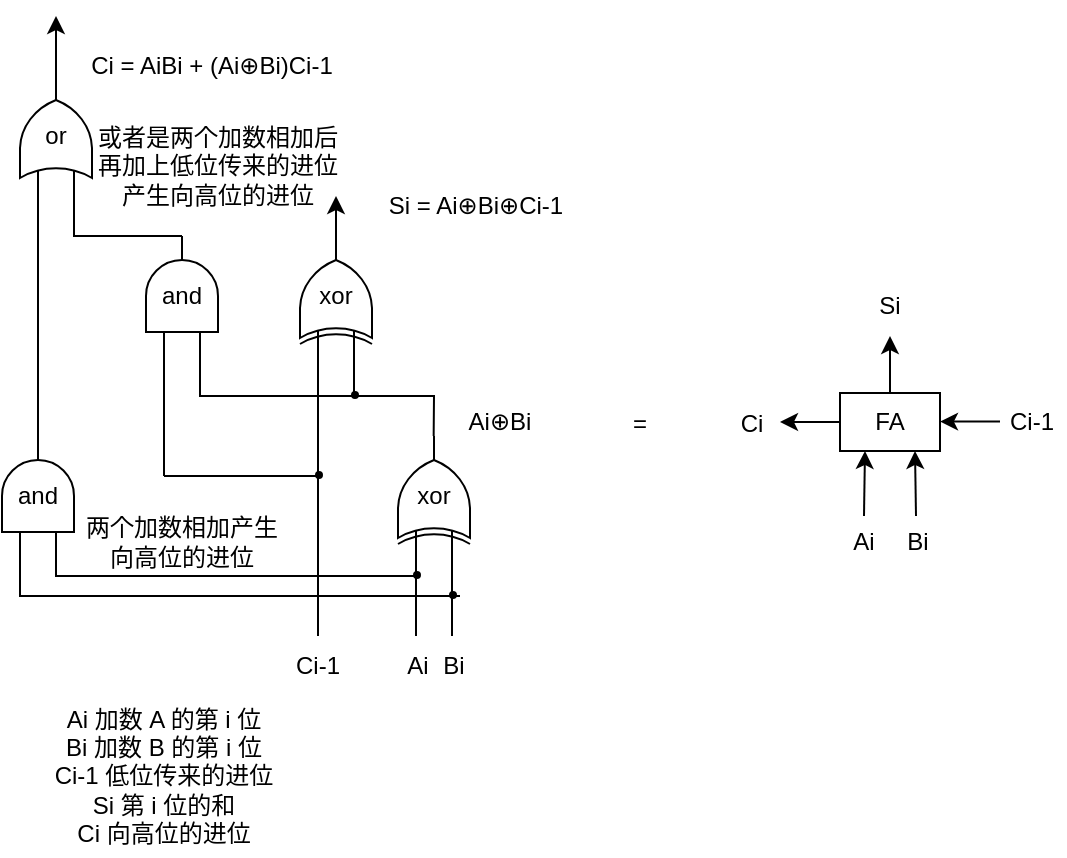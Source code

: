 <mxfile version="20.3.0" type="device"><diagram id="FZiAu3zYtkY4WjrwBZql" name="第 1 页"><mxGraphModel dx="748" dy="476" grid="1" gridSize="10" guides="1" tooltips="1" connect="1" arrows="1" fold="1" page="1" pageScale="1" pageWidth="827" pageHeight="1169" math="0" shadow="0"><root><mxCell id="0"/><mxCell id="1" parent="0"/><mxCell id="Z6BNyat2gUmRd1vpYZqg-9" value="" style="endArrow=none;html=1;rounded=0;" edge="1" parent="1"><mxGeometry width="50" height="50" relative="1" as="geometry"><mxPoint x="368" y="440" as="sourcePoint"/><mxPoint x="368" y="400" as="targetPoint"/></mxGeometry></mxCell><mxCell id="Z6BNyat2gUmRd1vpYZqg-11" value="" style="endArrow=none;html=1;rounded=0;" edge="1" parent="1"><mxGeometry width="50" height="50" relative="1" as="geometry"><mxPoint x="376.83" y="340" as="sourcePoint"/><mxPoint x="260" y="300" as="targetPoint"/><Array as="points"><mxPoint x="377" y="320"/><mxPoint x="260" y="320"/></Array></mxGeometry></mxCell><mxCell id="Z6BNyat2gUmRd1vpYZqg-14" value="" style="group" vertex="1" connectable="0" parent="1"><mxGeometry x="170" y="160" width="36" height="60" as="geometry"/></mxCell><mxCell id="Z6BNyat2gUmRd1vpYZqg-5" value="" style="verticalLabelPosition=bottom;shadow=0;dashed=0;align=center;html=1;verticalAlign=top;shape=mxgraph.electrical.logic_gates.logic_gate;operation=or;rotation=-90;" vertex="1" parent="Z6BNyat2gUmRd1vpYZqg-14"><mxGeometry x="-12" y="12" width="60" height="36" as="geometry"/></mxCell><mxCell id="Z6BNyat2gUmRd1vpYZqg-6" value="or" style="text;html=1;strokeColor=none;fillColor=none;align=center;verticalAlign=middle;whiteSpace=wrap;rounded=0;" vertex="1" parent="Z6BNyat2gUmRd1vpYZqg-14"><mxGeometry y="21" width="36" height="18" as="geometry"/></mxCell><mxCell id="Z6BNyat2gUmRd1vpYZqg-15" value="" style="group" vertex="1" connectable="0" parent="1"><mxGeometry x="310" y="240" width="36" height="60" as="geometry"/></mxCell><mxCell id="Z6BNyat2gUmRd1vpYZqg-16" value="" style="verticalLabelPosition=bottom;shadow=0;dashed=0;align=center;html=1;verticalAlign=top;shape=mxgraph.electrical.logic_gates.logic_gate;operation=xor;rotation=-90;" vertex="1" parent="Z6BNyat2gUmRd1vpYZqg-15"><mxGeometry x="-12" y="12" width="60" height="36" as="geometry"/></mxCell><mxCell id="Z6BNyat2gUmRd1vpYZqg-17" value="xor" style="text;html=1;strokeColor=none;fillColor=none;align=center;verticalAlign=middle;whiteSpace=wrap;rounded=0;" vertex="1" parent="Z6BNyat2gUmRd1vpYZqg-15"><mxGeometry y="21" width="36" height="18" as="geometry"/></mxCell><mxCell id="Z6BNyat2gUmRd1vpYZqg-18" value="" style="endArrow=none;html=1;rounded=0;" edge="1" parent="1"><mxGeometry width="50" height="50" relative="1" as="geometry"><mxPoint x="319" y="440" as="sourcePoint"/><mxPoint x="319" y="300" as="targetPoint"/></mxGeometry></mxCell><mxCell id="Z6BNyat2gUmRd1vpYZqg-19" value="" style="endArrow=none;html=1;rounded=0;" edge="1" parent="1"><mxGeometry width="50" height="50" relative="1" as="geometry"><mxPoint x="337" y="320" as="sourcePoint"/><mxPoint x="337" y="300" as="targetPoint"/></mxGeometry></mxCell><mxCell id="Z6BNyat2gUmRd1vpYZqg-20" value="" style="group" vertex="1" connectable="0" parent="1"><mxGeometry x="233" y="240" width="36" height="60" as="geometry"/></mxCell><mxCell id="Z6BNyat2gUmRd1vpYZqg-21" value="" style="verticalLabelPosition=bottom;shadow=0;dashed=0;align=center;html=1;verticalAlign=top;shape=mxgraph.electrical.logic_gates.logic_gate;operation=and;rotation=-90;" vertex="1" parent="Z6BNyat2gUmRd1vpYZqg-20"><mxGeometry x="-12" y="12" width="60" height="36" as="geometry"/></mxCell><mxCell id="Z6BNyat2gUmRd1vpYZqg-22" value="and" style="text;html=1;strokeColor=none;fillColor=none;align=center;verticalAlign=middle;whiteSpace=wrap;rounded=0;" vertex="1" parent="Z6BNyat2gUmRd1vpYZqg-20"><mxGeometry y="21" width="36" height="18" as="geometry"/></mxCell><mxCell id="Z6BNyat2gUmRd1vpYZqg-24" value="" style="group" vertex="1" connectable="0" parent="1"><mxGeometry x="359" y="340" width="36" height="60" as="geometry"/></mxCell><mxCell id="Z6BNyat2gUmRd1vpYZqg-25" value="" style="verticalLabelPosition=bottom;shadow=0;dashed=0;align=center;html=1;verticalAlign=top;shape=mxgraph.electrical.logic_gates.logic_gate;operation=xor;rotation=-90;" vertex="1" parent="Z6BNyat2gUmRd1vpYZqg-24"><mxGeometry x="-12" y="12" width="60" height="36" as="geometry"/></mxCell><mxCell id="Z6BNyat2gUmRd1vpYZqg-26" value="xor" style="text;html=1;strokeColor=none;fillColor=none;align=center;verticalAlign=middle;whiteSpace=wrap;rounded=0;" vertex="1" parent="Z6BNyat2gUmRd1vpYZqg-24"><mxGeometry y="21" width="36" height="18" as="geometry"/></mxCell><mxCell id="Z6BNyat2gUmRd1vpYZqg-27" value="" style="endArrow=none;html=1;rounded=0;" edge="1" parent="1"><mxGeometry width="50" height="50" relative="1" as="geometry"><mxPoint x="386" y="440" as="sourcePoint"/><mxPoint x="386" y="400" as="targetPoint"/></mxGeometry></mxCell><mxCell id="Z6BNyat2gUmRd1vpYZqg-29" value="" style="endArrow=none;html=1;rounded=0;" edge="1" parent="1"><mxGeometry width="50" height="50" relative="1" as="geometry"><mxPoint x="319" y="360" as="sourcePoint"/><mxPoint x="242" y="360" as="targetPoint"/></mxGeometry></mxCell><mxCell id="Z6BNyat2gUmRd1vpYZqg-30" value="" style="endArrow=none;html=1;rounded=0;entryX=0;entryY=0.25;entryDx=0;entryDy=0;entryPerimeter=0;" edge="1" parent="1" target="Z6BNyat2gUmRd1vpYZqg-21"><mxGeometry width="50" height="50" relative="1" as="geometry"><mxPoint x="242" y="360" as="sourcePoint"/><mxPoint x="290" y="310" as="targetPoint"/></mxGeometry></mxCell><mxCell id="Z6BNyat2gUmRd1vpYZqg-31" value="" style="endArrow=none;html=1;rounded=0;exitX=0;exitY=0.75;exitDx=0;exitDy=0;exitPerimeter=0;entryX=1;entryY=0.5;entryDx=0;entryDy=0;entryPerimeter=0;" edge="1" parent="1" source="Z6BNyat2gUmRd1vpYZqg-5" target="Z6BNyat2gUmRd1vpYZqg-21"><mxGeometry width="50" height="50" relative="1" as="geometry"><mxPoint x="230" y="260" as="sourcePoint"/><mxPoint x="280" y="210" as="targetPoint"/><Array as="points"><mxPoint x="197" y="240"/></Array></mxGeometry></mxCell><mxCell id="Z6BNyat2gUmRd1vpYZqg-32" value="" style="group" vertex="1" connectable="0" parent="1"><mxGeometry x="161" y="340" width="36" height="60" as="geometry"/></mxCell><mxCell id="Z6BNyat2gUmRd1vpYZqg-33" value="" style="verticalLabelPosition=bottom;shadow=0;dashed=0;align=center;html=1;verticalAlign=top;shape=mxgraph.electrical.logic_gates.logic_gate;operation=and;rotation=-90;" vertex="1" parent="Z6BNyat2gUmRd1vpYZqg-32"><mxGeometry x="-12" y="12" width="60" height="36" as="geometry"/></mxCell><mxCell id="Z6BNyat2gUmRd1vpYZqg-34" value="and" style="text;html=1;strokeColor=none;fillColor=none;align=center;verticalAlign=middle;whiteSpace=wrap;rounded=0;" vertex="1" parent="Z6BNyat2gUmRd1vpYZqg-32"><mxGeometry y="21" width="36" height="18" as="geometry"/></mxCell><mxCell id="Z6BNyat2gUmRd1vpYZqg-35" value="" style="endArrow=none;html=1;rounded=0;exitX=1;exitY=0.5;exitDx=0;exitDy=0;exitPerimeter=0;entryX=0;entryY=0.25;entryDx=0;entryDy=0;entryPerimeter=0;" edge="1" parent="1" source="Z6BNyat2gUmRd1vpYZqg-33" target="Z6BNyat2gUmRd1vpYZqg-5"><mxGeometry width="50" height="50" relative="1" as="geometry"><mxPoint x="230" y="360" as="sourcePoint"/><mxPoint x="280" y="310" as="targetPoint"/></mxGeometry></mxCell><mxCell id="Z6BNyat2gUmRd1vpYZqg-36" value="" style="endArrow=none;html=1;rounded=0;exitX=0;exitY=0.75;exitDx=0;exitDy=0;exitPerimeter=0;" edge="1" parent="1" source="Z6BNyat2gUmRd1vpYZqg-33"><mxGeometry width="50" height="50" relative="1" as="geometry"><mxPoint x="230" y="440" as="sourcePoint"/><mxPoint x="370" y="410" as="targetPoint"/><Array as="points"><mxPoint x="188" y="410"/></Array></mxGeometry></mxCell><mxCell id="Z6BNyat2gUmRd1vpYZqg-37" value="" style="endArrow=none;html=1;rounded=0;startSize=0;sourcePerimeterSpacing=-2;entryX=0;entryY=0.25;entryDx=0;entryDy=0;entryPerimeter=0;" edge="1" parent="1" target="Z6BNyat2gUmRd1vpYZqg-33"><mxGeometry width="50" height="50" relative="1" as="geometry"><mxPoint x="390" y="420" as="sourcePoint"/><mxPoint x="180" y="420" as="targetPoint"/><Array as="points"><mxPoint x="170" y="420"/></Array></mxGeometry></mxCell><mxCell id="Z6BNyat2gUmRd1vpYZqg-38" value="" style="ellipse;whiteSpace=wrap;html=1;aspect=fixed;fillColor=#000000;" vertex="1" parent="1"><mxGeometry x="367" y="408" width="3" height="3" as="geometry"/></mxCell><mxCell id="Z6BNyat2gUmRd1vpYZqg-39" value="" style="ellipse;whiteSpace=wrap;html=1;aspect=fixed;fillColor=#000000;" vertex="1" parent="1"><mxGeometry x="385" y="418" width="3" height="3" as="geometry"/></mxCell><mxCell id="Z6BNyat2gUmRd1vpYZqg-40" value="" style="ellipse;whiteSpace=wrap;html=1;aspect=fixed;fillColor=#000000;" vertex="1" parent="1"><mxGeometry x="336" y="318" width="3" height="3" as="geometry"/></mxCell><mxCell id="Z6BNyat2gUmRd1vpYZqg-42" value="" style="ellipse;whiteSpace=wrap;html=1;aspect=fixed;fillColor=#000000;" vertex="1" parent="1"><mxGeometry x="318" y="358" width="3" height="3" as="geometry"/></mxCell><mxCell id="Z6BNyat2gUmRd1vpYZqg-43" value="" style="endArrow=classic;html=1;rounded=0;startSize=0;sourcePerimeterSpacing=-2;exitX=1;exitY=0.5;exitDx=0;exitDy=0;exitPerimeter=0;" edge="1" parent="1" source="Z6BNyat2gUmRd1vpYZqg-16"><mxGeometry width="50" height="50" relative="1" as="geometry"><mxPoint x="330" y="240" as="sourcePoint"/><mxPoint x="328" y="220" as="targetPoint"/></mxGeometry></mxCell><mxCell id="Z6BNyat2gUmRd1vpYZqg-44" value="" style="endArrow=classic;html=1;rounded=0;startSize=0;sourcePerimeterSpacing=-2;exitX=1;exitY=0.5;exitDx=0;exitDy=0;exitPerimeter=0;" edge="1" parent="1" source="Z6BNyat2gUmRd1vpYZqg-5"><mxGeometry width="50" height="50" relative="1" as="geometry"><mxPoint x="140" y="180" as="sourcePoint"/><mxPoint x="188" y="130" as="targetPoint"/></mxGeometry></mxCell><mxCell id="Z6BNyat2gUmRd1vpYZqg-45" value="Si = Ai&lt;span lang=&quot;en&quot; class=&quot;ILfuVd&quot;&gt;⊕Bi&lt;/span&gt;⊕Ci-1" style="text;html=1;strokeColor=none;fillColor=none;align=center;verticalAlign=middle;whiteSpace=wrap;rounded=0;" vertex="1" parent="1"><mxGeometry x="346" y="210" width="104" height="30" as="geometry"/></mxCell><mxCell id="Z6BNyat2gUmRd1vpYZqg-46" value="Ci = AiBi + (Ai&lt;span lang=&quot;en&quot; class=&quot;ILfuVd&quot;&gt;⊕Bi&lt;/span&gt;)Ci-1" style="text;html=1;strokeColor=none;fillColor=none;align=center;verticalAlign=middle;whiteSpace=wrap;rounded=0;" vertex="1" parent="1"><mxGeometry x="196" y="140" width="140" height="30" as="geometry"/></mxCell><mxCell id="Z6BNyat2gUmRd1vpYZqg-47" value="Bi" style="text;html=1;strokeColor=none;fillColor=none;align=center;verticalAlign=middle;whiteSpace=wrap;rounded=0;" vertex="1" parent="1"><mxGeometry x="374.75" y="440" width="23.5" height="30" as="geometry"/></mxCell><mxCell id="Z6BNyat2gUmRd1vpYZqg-49" value="Ai" style="text;html=1;strokeColor=none;fillColor=none;align=center;verticalAlign=middle;whiteSpace=wrap;rounded=0;" vertex="1" parent="1"><mxGeometry x="356.75" y="440" width="23.5" height="30" as="geometry"/></mxCell><mxCell id="Z6BNyat2gUmRd1vpYZqg-50" value="Ci-1" style="text;html=1;strokeColor=none;fillColor=none;align=center;verticalAlign=middle;whiteSpace=wrap;rounded=0;" vertex="1" parent="1"><mxGeometry x="303.37" y="440" width="32.25" height="30" as="geometry"/></mxCell><mxCell id="Z6BNyat2gUmRd1vpYZqg-51" value="Ai&lt;span lang=&quot;en&quot; class=&quot;ILfuVd&quot;&gt;&lt;span class=&quot;hgKElc&quot;&gt;⊕Bi&lt;/span&gt;&lt;/span&gt;" style="text;html=1;strokeColor=none;fillColor=none;align=center;verticalAlign=middle;whiteSpace=wrap;rounded=0;" vertex="1" parent="1"><mxGeometry x="380.25" y="318" width="60" height="30" as="geometry"/></mxCell><mxCell id="Z6BNyat2gUmRd1vpYZqg-53" value="Ai 加数 A 的第 i 位&lt;br&gt;Bi 加数 B 的第 i 位&lt;br&gt;Ci-1 低位传来的进位&lt;br&gt;Si 第 i 位的和&lt;br&gt;Ci 向高位的进位" style="text;html=1;strokeColor=none;fillColor=none;align=center;verticalAlign=middle;whiteSpace=wrap;rounded=0;" vertex="1" parent="1"><mxGeometry x="172.5" y="470" width="137.5" height="80" as="geometry"/></mxCell><mxCell id="Z6BNyat2gUmRd1vpYZqg-55" value="两个加数相加产生&lt;br&gt;向高位的进位" style="text;html=1;strokeColor=none;fillColor=none;align=center;verticalAlign=middle;whiteSpace=wrap;rounded=0;" vertex="1" parent="1"><mxGeometry x="196" y="378" width="110" height="30" as="geometry"/></mxCell><mxCell id="Z6BNyat2gUmRd1vpYZqg-56" value="或者是两个加数相加后&lt;br&gt;再加上低位传来的进位&lt;br&gt;产生向高位的进位" style="text;html=1;strokeColor=none;fillColor=none;align=center;verticalAlign=middle;whiteSpace=wrap;rounded=0;" vertex="1" parent="1"><mxGeometry x="199" y="180" width="140" height="50" as="geometry"/></mxCell><mxCell id="Z6BNyat2gUmRd1vpYZqg-57" value="=" style="text;html=1;strokeColor=none;fillColor=none;align=center;verticalAlign=middle;whiteSpace=wrap;rounded=0;" vertex="1" parent="1"><mxGeometry x="450" y="318.5" width="60" height="30" as="geometry"/></mxCell><mxCell id="Z6BNyat2gUmRd1vpYZqg-58" value="FA" style="rounded=0;whiteSpace=wrap;html=1;fillColor=#FFFFFF;" vertex="1" parent="1"><mxGeometry x="580" y="318.5" width="50" height="29" as="geometry"/></mxCell><mxCell id="Z6BNyat2gUmRd1vpYZqg-59" value="" style="endArrow=classic;html=1;rounded=0;startSize=0;sourcePerimeterSpacing=-2;exitX=0;exitY=0.5;exitDx=0;exitDy=0;" edge="1" parent="1" source="Z6BNyat2gUmRd1vpYZqg-58"><mxGeometry width="50" height="50" relative="1" as="geometry"><mxPoint x="560" y="310" as="sourcePoint"/><mxPoint x="550" y="333" as="targetPoint"/></mxGeometry></mxCell><mxCell id="Z6BNyat2gUmRd1vpYZqg-60" value="" style="endArrow=classic;html=1;rounded=0;startSize=0;sourcePerimeterSpacing=-2;exitX=0;exitY=0.5;exitDx=0;exitDy=0;" edge="1" parent="1"><mxGeometry width="50" height="50" relative="1" as="geometry"><mxPoint x="660" y="332.81" as="sourcePoint"/><mxPoint x="630" y="332.81" as="targetPoint"/></mxGeometry></mxCell><mxCell id="Z6BNyat2gUmRd1vpYZqg-61" value="" style="endArrow=classic;html=1;rounded=0;startSize=0;sourcePerimeterSpacing=-2;exitX=0.5;exitY=0;exitDx=0;exitDy=0;" edge="1" parent="1" source="Z6BNyat2gUmRd1vpYZqg-58"><mxGeometry width="50" height="50" relative="1" as="geometry"><mxPoint x="520" y="330" as="sourcePoint"/><mxPoint x="605" y="290" as="targetPoint"/></mxGeometry></mxCell><mxCell id="Z6BNyat2gUmRd1vpYZqg-62" value="" style="endArrow=classic;html=1;rounded=0;startSize=0;sourcePerimeterSpacing=-2;entryX=0.25;entryY=1;entryDx=0;entryDy=0;" edge="1" parent="1" target="Z6BNyat2gUmRd1vpYZqg-58"><mxGeometry width="50" height="50" relative="1" as="geometry"><mxPoint x="592" y="380" as="sourcePoint"/><mxPoint x="590" y="358" as="targetPoint"/></mxGeometry></mxCell><mxCell id="Z6BNyat2gUmRd1vpYZqg-63" value="" style="endArrow=classic;html=1;rounded=0;startSize=0;sourcePerimeterSpacing=-2;entryX=0.75;entryY=1;entryDx=0;entryDy=0;" edge="1" parent="1" target="Z6BNyat2gUmRd1vpYZqg-58"><mxGeometry width="50" height="50" relative="1" as="geometry"><mxPoint x="618" y="380" as="sourcePoint"/><mxPoint x="620" y="350" as="targetPoint"/></mxGeometry></mxCell><mxCell id="Z6BNyat2gUmRd1vpYZqg-65" value="Bi" style="text;html=1;strokeColor=none;fillColor=none;align=center;verticalAlign=middle;whiteSpace=wrap;rounded=0;" vertex="1" parent="1"><mxGeometry x="606.5" y="378" width="23.5" height="30" as="geometry"/></mxCell><mxCell id="Z6BNyat2gUmRd1vpYZqg-66" value="Ai" style="text;html=1;strokeColor=none;fillColor=none;align=center;verticalAlign=middle;whiteSpace=wrap;rounded=0;" vertex="1" parent="1"><mxGeometry x="580" y="378" width="23.5" height="30" as="geometry"/></mxCell><mxCell id="Z6BNyat2gUmRd1vpYZqg-67" value="Ci-1" style="text;html=1;strokeColor=none;fillColor=none;align=center;verticalAlign=middle;whiteSpace=wrap;rounded=0;" vertex="1" parent="1"><mxGeometry x="660" y="317.5" width="32.25" height="30" as="geometry"/></mxCell><mxCell id="Z6BNyat2gUmRd1vpYZqg-68" value="Ci" style="text;html=1;strokeColor=none;fillColor=none;align=center;verticalAlign=middle;whiteSpace=wrap;rounded=0;" vertex="1" parent="1"><mxGeometry x="520" y="318.5" width="32.25" height="30" as="geometry"/></mxCell><mxCell id="Z6BNyat2gUmRd1vpYZqg-69" value="Si" style="text;html=1;strokeColor=none;fillColor=none;align=center;verticalAlign=middle;whiteSpace=wrap;rounded=0;" vertex="1" parent="1"><mxGeometry x="588.87" y="260" width="32.25" height="30" as="geometry"/></mxCell></root></mxGraphModel></diagram></mxfile>